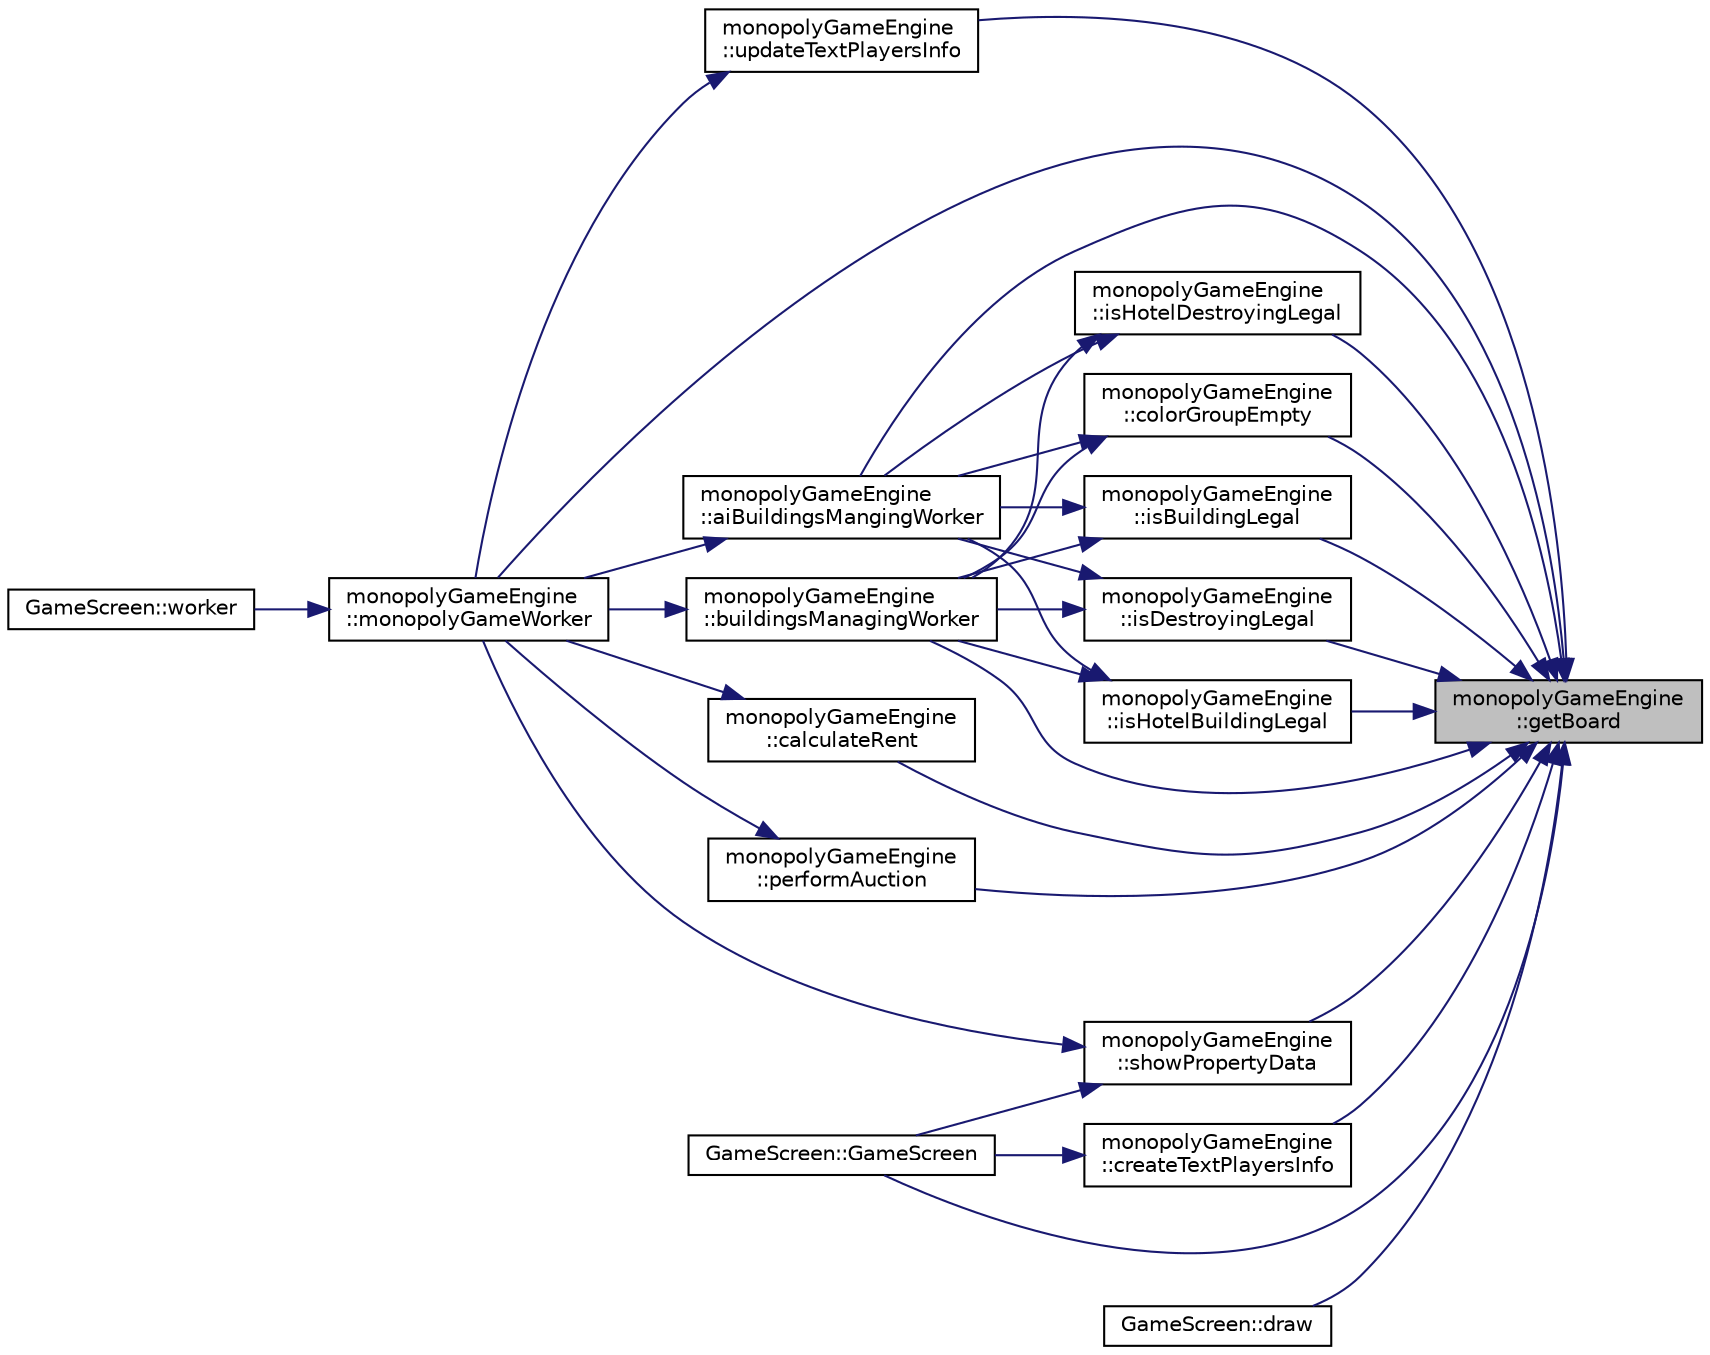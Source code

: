 digraph "monopolyGameEngine::getBoard"
{
 // LATEX_PDF_SIZE
  edge [fontname="Helvetica",fontsize="10",labelfontname="Helvetica",labelfontsize="10"];
  node [fontname="Helvetica",fontsize="10",shape=record];
  rankdir="RL";
  Node1 [label="monopolyGameEngine\l::getBoard",height=0.2,width=0.4,color="black", fillcolor="grey75", style="filled", fontcolor="black",tooltip=" "];
  Node1 -> Node2 [dir="back",color="midnightblue",fontsize="10",style="solid",fontname="Helvetica"];
  Node2 [label="monopolyGameEngine\l::aiBuildingsMangingWorker",height=0.2,width=0.4,color="black", fillcolor="white", style="filled",URL="$classmonopoly_game_engine.html#aa16c7ef618a34bfe7139734f98731d7e",tooltip=" "];
  Node2 -> Node3 [dir="back",color="midnightblue",fontsize="10",style="solid",fontname="Helvetica"];
  Node3 [label="monopolyGameEngine\l::monopolyGameWorker",height=0.2,width=0.4,color="black", fillcolor="white", style="filled",URL="$classmonopoly_game_engine.html#acfa722f1ffec4781429f86997595db7d",tooltip=" "];
  Node3 -> Node4 [dir="back",color="midnightblue",fontsize="10",style="solid",fontname="Helvetica"];
  Node4 [label="GameScreen::worker",height=0.2,width=0.4,color="black", fillcolor="white", style="filled",URL="$class_game_screen.html#a140fce95914abbf9efac4ad6bb0c98dc",tooltip=" "];
  Node1 -> Node5 [dir="back",color="midnightblue",fontsize="10",style="solid",fontname="Helvetica"];
  Node5 [label="monopolyGameEngine\l::buildingsManagingWorker",height=0.2,width=0.4,color="black", fillcolor="white", style="filled",URL="$classmonopoly_game_engine.html#aa5881c8915bd0277e2094b5b0bfaf337",tooltip=" "];
  Node5 -> Node3 [dir="back",color="midnightblue",fontsize="10",style="solid",fontname="Helvetica"];
  Node1 -> Node6 [dir="back",color="midnightblue",fontsize="10",style="solid",fontname="Helvetica"];
  Node6 [label="monopolyGameEngine\l::calculateRent",height=0.2,width=0.4,color="black", fillcolor="white", style="filled",URL="$classmonopoly_game_engine.html#a8d42166e5ec753ab32057e6584602644",tooltip=" "];
  Node6 -> Node3 [dir="back",color="midnightblue",fontsize="10",style="solid",fontname="Helvetica"];
  Node1 -> Node7 [dir="back",color="midnightblue",fontsize="10",style="solid",fontname="Helvetica"];
  Node7 [label="monopolyGameEngine\l::colorGroupEmpty",height=0.2,width=0.4,color="black", fillcolor="white", style="filled",URL="$classmonopoly_game_engine.html#af0dcb169ec97293dadc327ad4b861df5",tooltip=" "];
  Node7 -> Node2 [dir="back",color="midnightblue",fontsize="10",style="solid",fontname="Helvetica"];
  Node7 -> Node5 [dir="back",color="midnightblue",fontsize="10",style="solid",fontname="Helvetica"];
  Node1 -> Node8 [dir="back",color="midnightblue",fontsize="10",style="solid",fontname="Helvetica"];
  Node8 [label="monopolyGameEngine\l::createTextPlayersInfo",height=0.2,width=0.4,color="black", fillcolor="white", style="filled",URL="$classmonopoly_game_engine.html#a04045ab52d75c210266c71ba994e7871",tooltip=" "];
  Node8 -> Node9 [dir="back",color="midnightblue",fontsize="10",style="solid",fontname="Helvetica"];
  Node9 [label="GameScreen::GameScreen",height=0.2,width=0.4,color="black", fillcolor="white", style="filled",URL="$class_game_screen.html#a3866912fd5861b29c9ad3c08ea67fd16",tooltip=" "];
  Node1 -> Node10 [dir="back",color="midnightblue",fontsize="10",style="solid",fontname="Helvetica"];
  Node10 [label="GameScreen::draw",height=0.2,width=0.4,color="black", fillcolor="white", style="filled",URL="$class_game_screen.html#a0608fef110d89dab557fd0bac6950b77",tooltip=" "];
  Node1 -> Node9 [dir="back",color="midnightblue",fontsize="10",style="solid",fontname="Helvetica"];
  Node1 -> Node11 [dir="back",color="midnightblue",fontsize="10",style="solid",fontname="Helvetica"];
  Node11 [label="monopolyGameEngine\l::isBuildingLegal",height=0.2,width=0.4,color="black", fillcolor="white", style="filled",URL="$classmonopoly_game_engine.html#afe6721e131658a56956b4aca576420bf",tooltip=" "];
  Node11 -> Node2 [dir="back",color="midnightblue",fontsize="10",style="solid",fontname="Helvetica"];
  Node11 -> Node5 [dir="back",color="midnightblue",fontsize="10",style="solid",fontname="Helvetica"];
  Node1 -> Node12 [dir="back",color="midnightblue",fontsize="10",style="solid",fontname="Helvetica"];
  Node12 [label="monopolyGameEngine\l::isDestroyingLegal",height=0.2,width=0.4,color="black", fillcolor="white", style="filled",URL="$classmonopoly_game_engine.html#a3e7b1e0ef7e0aa94a12775c1b928a315",tooltip=" "];
  Node12 -> Node2 [dir="back",color="midnightblue",fontsize="10",style="solid",fontname="Helvetica"];
  Node12 -> Node5 [dir="back",color="midnightblue",fontsize="10",style="solid",fontname="Helvetica"];
  Node1 -> Node13 [dir="back",color="midnightblue",fontsize="10",style="solid",fontname="Helvetica"];
  Node13 [label="monopolyGameEngine\l::isHotelBuildingLegal",height=0.2,width=0.4,color="black", fillcolor="white", style="filled",URL="$classmonopoly_game_engine.html#a4b8a36fd929cbdfebba4aed60c4c9300",tooltip=" "];
  Node13 -> Node2 [dir="back",color="midnightblue",fontsize="10",style="solid",fontname="Helvetica"];
  Node13 -> Node5 [dir="back",color="midnightblue",fontsize="10",style="solid",fontname="Helvetica"];
  Node1 -> Node14 [dir="back",color="midnightblue",fontsize="10",style="solid",fontname="Helvetica"];
  Node14 [label="monopolyGameEngine\l::isHotelDestroyingLegal",height=0.2,width=0.4,color="black", fillcolor="white", style="filled",URL="$classmonopoly_game_engine.html#a3e437e4b8342de7d4b4476c0cdcff6a0",tooltip=" "];
  Node14 -> Node2 [dir="back",color="midnightblue",fontsize="10",style="solid",fontname="Helvetica"];
  Node14 -> Node5 [dir="back",color="midnightblue",fontsize="10",style="solid",fontname="Helvetica"];
  Node1 -> Node3 [dir="back",color="midnightblue",fontsize="10",style="solid",fontname="Helvetica"];
  Node1 -> Node15 [dir="back",color="midnightblue",fontsize="10",style="solid",fontname="Helvetica"];
  Node15 [label="monopolyGameEngine\l::performAuction",height=0.2,width=0.4,color="black", fillcolor="white", style="filled",URL="$classmonopoly_game_engine.html#a722f01bafc4530dbc53a51f053612fd7",tooltip=" "];
  Node15 -> Node3 [dir="back",color="midnightblue",fontsize="10",style="solid",fontname="Helvetica"];
  Node1 -> Node16 [dir="back",color="midnightblue",fontsize="10",style="solid",fontname="Helvetica"];
  Node16 [label="monopolyGameEngine\l::showPropertyData",height=0.2,width=0.4,color="black", fillcolor="white", style="filled",URL="$classmonopoly_game_engine.html#aacbd6ca705e1af117659326ed41739e9",tooltip=" "];
  Node16 -> Node9 [dir="back",color="midnightblue",fontsize="10",style="solid",fontname="Helvetica"];
  Node16 -> Node3 [dir="back",color="midnightblue",fontsize="10",style="solid",fontname="Helvetica"];
  Node1 -> Node17 [dir="back",color="midnightblue",fontsize="10",style="solid",fontname="Helvetica"];
  Node17 [label="monopolyGameEngine\l::updateTextPlayersInfo",height=0.2,width=0.4,color="black", fillcolor="white", style="filled",URL="$classmonopoly_game_engine.html#ab00dbe0baa4635500d93c2004f7e0218",tooltip=" "];
  Node17 -> Node3 [dir="back",color="midnightblue",fontsize="10",style="solid",fontname="Helvetica"];
}
